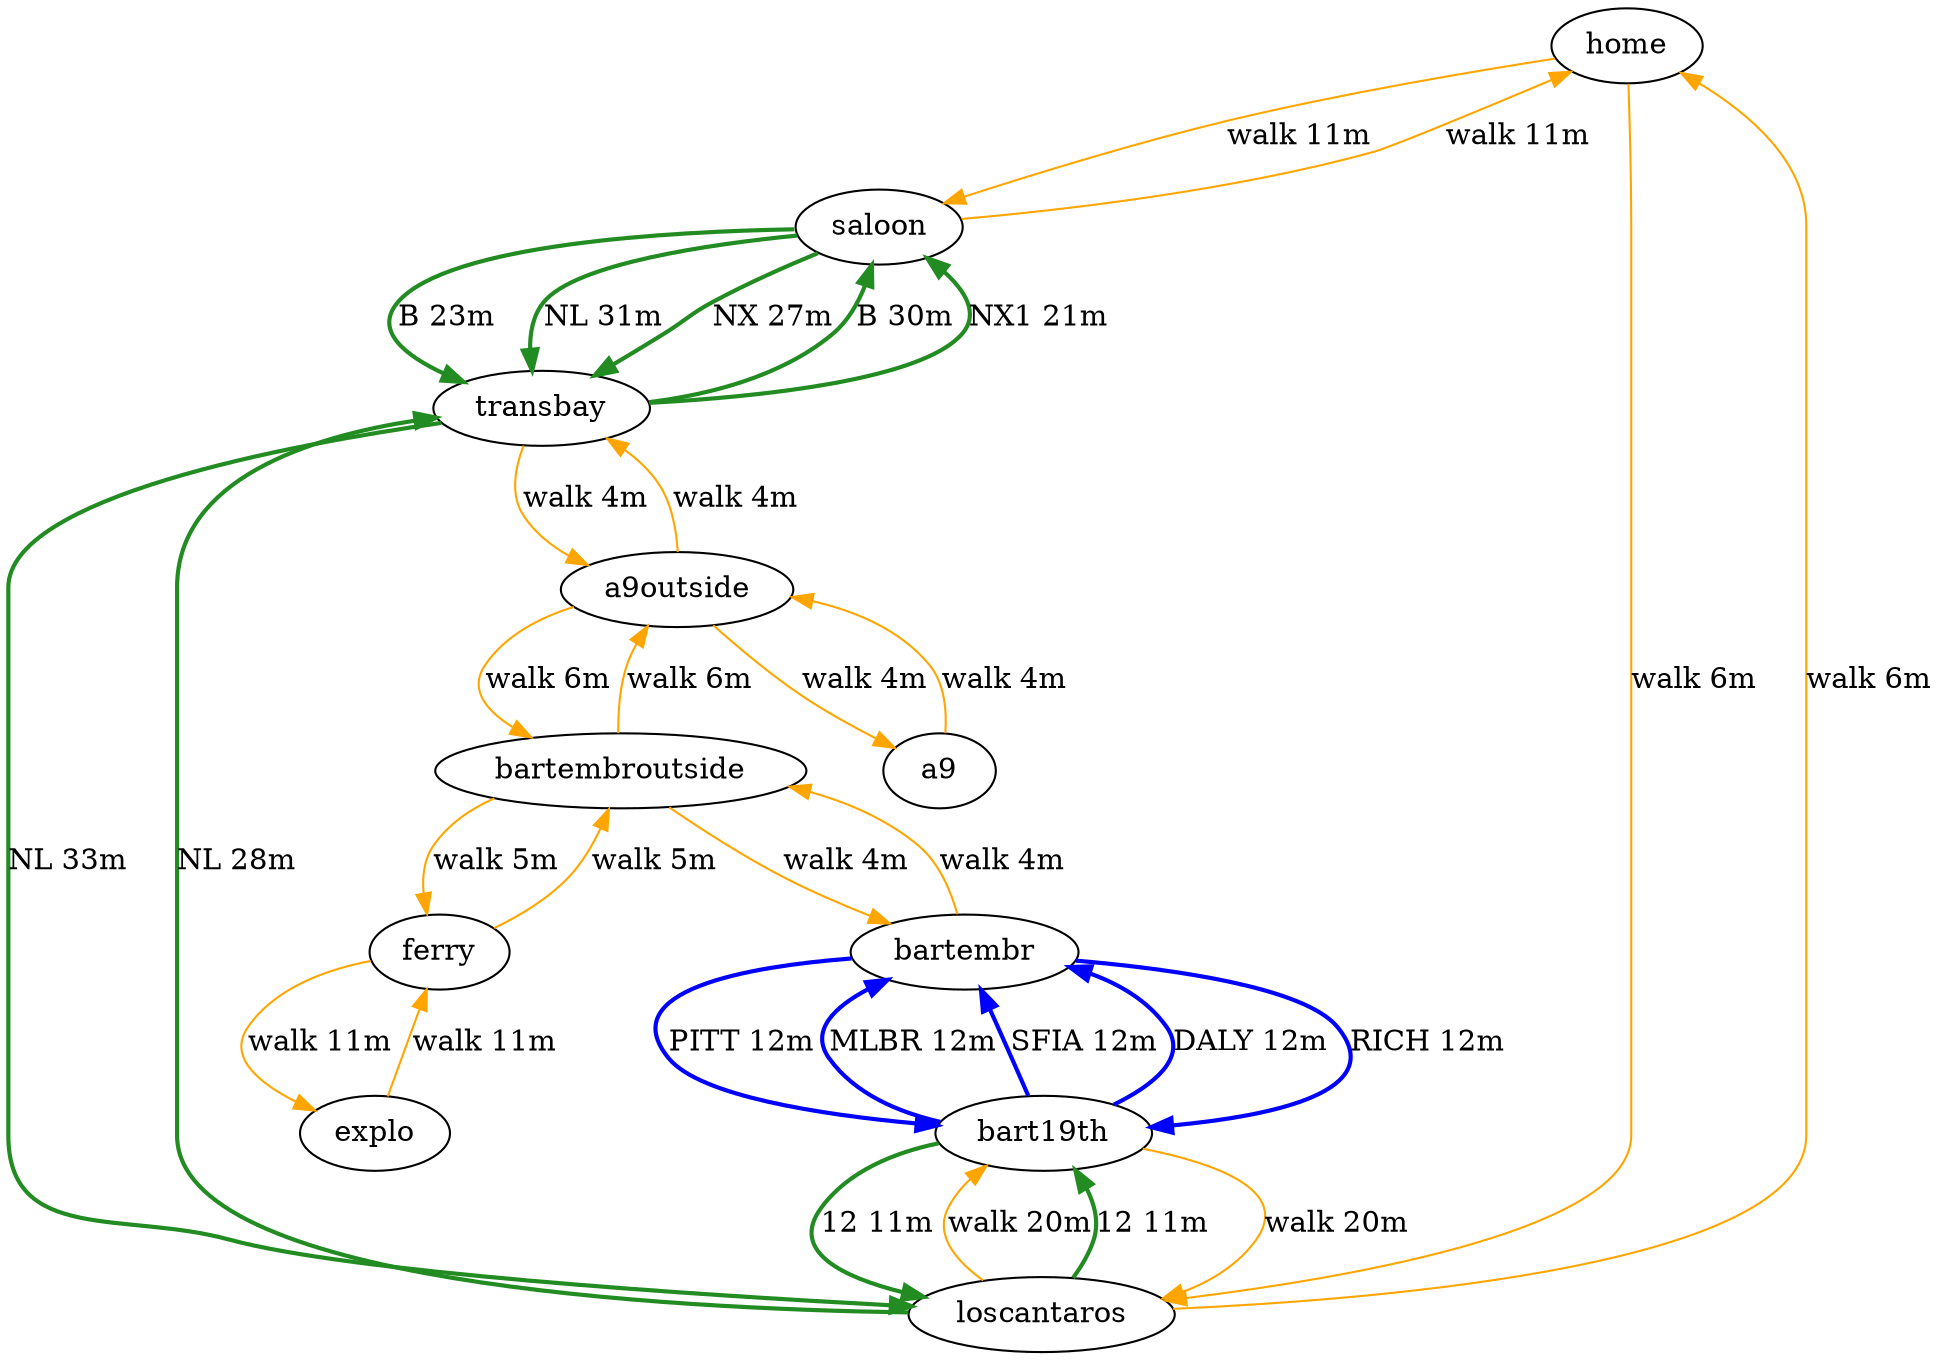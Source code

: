 digraph {
    edge [len=3];
    home -> saloon[label="walk 11m", color=orange];
    saloon -> home[label="walk 11m", color=orange];
    home -> loscantaros[label="walk 6m", color=orange];
    loscantaros -> home[label="walk 6m", color=orange];
    loscantaros -> bart19th[label="walk 20m", color=orange];
    bart19th -> loscantaros[label="walk 20m", color=orange];
    ferry -> explo[label="walk 11m", color=orange];
    explo -> ferry[label="walk 11m", color=orange];
    ferry -> bartembroutside[label="walk 5m", color=orange];
    bartembroutside -> ferry[label="walk 5m", color=orange];
    bartembroutside -> a9outside[label="walk 6m", color=orange];
    a9outside -> bartembroutside[label="walk 6m", color=orange];
    a9outside -> transbay[label="walk 4m", color=orange];
    transbay -> a9outside[label="walk 4m", color=orange];
    bartembr -> bartembroutside[label="walk 4m", color=orange];
    bartembroutside -> bartembr[label="walk 4m", color=orange];
    a9outside -> a9[label="walk 4m", color=orange];
    a9 -> a9outside[label="walk 4m", color=orange];
    loscantaros -> bart19th[label="12 11m", color=forestgreen, style=bold];
    bart19th -> loscantaros[label="12 11m", color=forestgreen, style=bold];
    bart19th -> bartembr[label="MLBR 12m", color=blue, style=bold];
    bart19th -> bartembr[label="SFIA 12m", color=blue, style=bold];
    bart19th -> bartembr[label="DALY 12m", color=blue, style=bold];
    bartembr -> bart19th[label="RICH 12m", color=blue, style=bold];
    bartembr -> bart19th[label="PITT 12m", color=blue, style=bold];
    saloon -> transbay[label="B 23m", color=forestgreen, style=bold];
    saloon -> transbay[label="NL 31m", color=forestgreen, style=bold];
    saloon -> transbay[label="NX 27m", color=forestgreen, style=bold];
    loscantaros -> transbay[label="NL 28m", color=forestgreen, style=bold];
    transbay -> saloon[label="B 30m", color=forestgreen, style=bold];
    transbay -> loscantaros[label="NL 33m", color=forestgreen, style=bold];
    transbay -> saloon[label="NX1 21m", color=forestgreen, style=bold];
}
